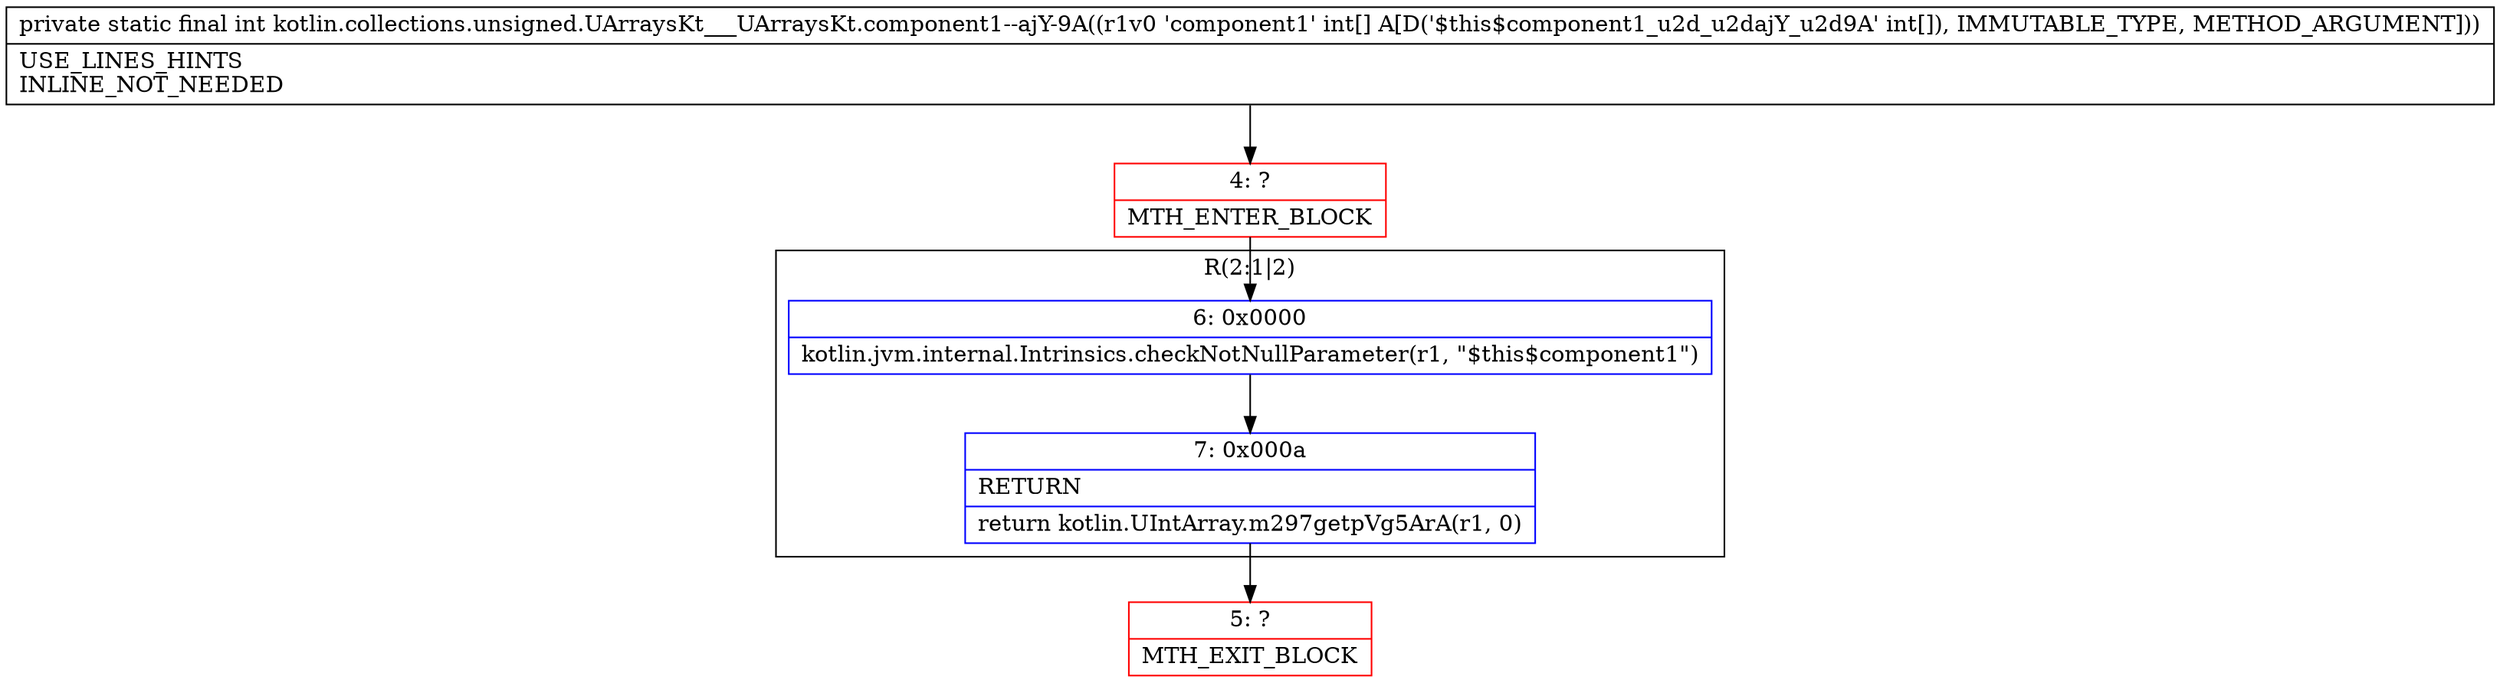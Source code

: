 digraph "CFG forkotlin.collections.unsigned.UArraysKt___UArraysKt.component1\-\-ajY\-9A([I)I" {
subgraph cluster_Region_959028897 {
label = "R(2:1|2)";
node [shape=record,color=blue];
Node_6 [shape=record,label="{6\:\ 0x0000|kotlin.jvm.internal.Intrinsics.checkNotNullParameter(r1, \"$this$component1\")\l}"];
Node_7 [shape=record,label="{7\:\ 0x000a|RETURN\l|return kotlin.UIntArray.m297getpVg5ArA(r1, 0)\l}"];
}
Node_4 [shape=record,color=red,label="{4\:\ ?|MTH_ENTER_BLOCK\l}"];
Node_5 [shape=record,color=red,label="{5\:\ ?|MTH_EXIT_BLOCK\l}"];
MethodNode[shape=record,label="{private static final int kotlin.collections.unsigned.UArraysKt___UArraysKt.component1\-\-ajY\-9A((r1v0 'component1' int[] A[D('$this$component1_u2d_u2dajY_u2d9A' int[]), IMMUTABLE_TYPE, METHOD_ARGUMENT]))  | USE_LINES_HINTS\lINLINE_NOT_NEEDED\l}"];
MethodNode -> Node_4;Node_6 -> Node_7;
Node_7 -> Node_5;
Node_4 -> Node_6;
}

